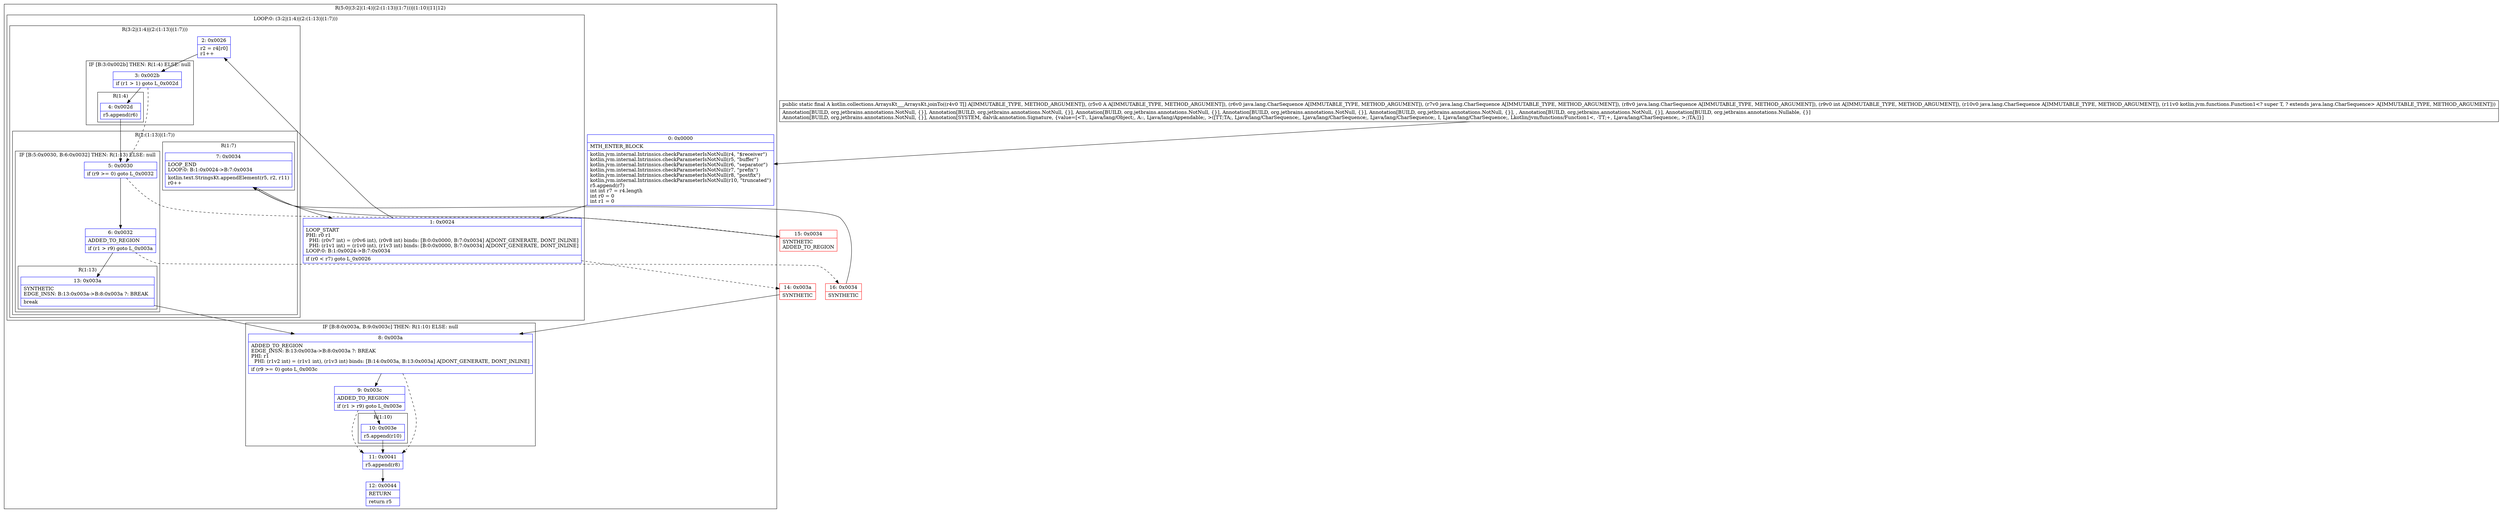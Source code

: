 digraph "CFG forkotlin.collections.ArraysKt___ArraysKt.joinTo([Ljava\/lang\/Object;Ljava\/lang\/Appendable;Ljava\/lang\/CharSequence;Ljava\/lang\/CharSequence;Ljava\/lang\/CharSequence;ILjava\/lang\/CharSequence;Lkotlin\/jvm\/functions\/Function1;)Ljava\/lang\/Appendable;" {
subgraph cluster_Region_370093762 {
label = "R(5:0|(3:2|(1:4)|(2:(1:13)|(1:7)))|(1:10)|11|12)";
node [shape=record,color=blue];
Node_0 [shape=record,label="{0\:\ 0x0000|MTH_ENTER_BLOCK\l|kotlin.jvm.internal.Intrinsics.checkParameterIsNotNull(r4, \"$receiver\")\lkotlin.jvm.internal.Intrinsics.checkParameterIsNotNull(r5, \"buffer\")\lkotlin.jvm.internal.Intrinsics.checkParameterIsNotNull(r6, \"separator\")\lkotlin.jvm.internal.Intrinsics.checkParameterIsNotNull(r7, \"prefix\")\lkotlin.jvm.internal.Intrinsics.checkParameterIsNotNull(r8, \"postfix\")\lkotlin.jvm.internal.Intrinsics.checkParameterIsNotNull(r10, \"truncated\")\lr5.append(r7)\lint int r7 = r4.length\lint r0 = 0\lint r1 = 0\l}"];
subgraph cluster_LoopRegion_1581457259 {
label = "LOOP:0: (3:2|(1:4)|(2:(1:13)|(1:7)))";
node [shape=record,color=blue];
Node_1 [shape=record,label="{1\:\ 0x0024|LOOP_START\lPHI: r0 r1 \l  PHI: (r0v7 int) = (r0v6 int), (r0v8 int) binds: [B:0:0x0000, B:7:0x0034] A[DONT_GENERATE, DONT_INLINE]\l  PHI: (r1v1 int) = (r1v0 int), (r1v3 int) binds: [B:0:0x0000, B:7:0x0034] A[DONT_GENERATE, DONT_INLINE]\lLOOP:0: B:1:0x0024\-\>B:7:0x0034\l|if (r0 \< r7) goto L_0x0026\l}"];
subgraph cluster_Region_1929811446 {
label = "R(3:2|(1:4)|(2:(1:13)|(1:7)))";
node [shape=record,color=blue];
Node_2 [shape=record,label="{2\:\ 0x0026|r2 = r4[r0]\lr1++\l}"];
subgraph cluster_IfRegion_823360542 {
label = "IF [B:3:0x002b] THEN: R(1:4) ELSE: null";
node [shape=record,color=blue];
Node_3 [shape=record,label="{3\:\ 0x002b|if (r1 \> 1) goto L_0x002d\l}"];
subgraph cluster_Region_1385906239 {
label = "R(1:4)";
node [shape=record,color=blue];
Node_4 [shape=record,label="{4\:\ 0x002d|r5.append(r6)\l}"];
}
}
subgraph cluster_Region_859793030 {
label = "R(2:(1:13)|(1:7))";
node [shape=record,color=blue];
subgraph cluster_IfRegion_1987966703 {
label = "IF [B:5:0x0030, B:6:0x0032] THEN: R(1:13) ELSE: null";
node [shape=record,color=blue];
Node_5 [shape=record,label="{5\:\ 0x0030|if (r9 \>= 0) goto L_0x0032\l}"];
Node_6 [shape=record,label="{6\:\ 0x0032|ADDED_TO_REGION\l|if (r1 \> r9) goto L_0x003a\l}"];
subgraph cluster_Region_1481467596 {
label = "R(1:13)";
node [shape=record,color=blue];
Node_13 [shape=record,label="{13\:\ 0x003a|SYNTHETIC\lEDGE_INSN: B:13:0x003a\-\>B:8:0x003a ?: BREAK  \l|break\l}"];
}
}
subgraph cluster_Region_295869914 {
label = "R(1:7)";
node [shape=record,color=blue];
Node_7 [shape=record,label="{7\:\ 0x0034|LOOP_END\lLOOP:0: B:1:0x0024\-\>B:7:0x0034\l|kotlin.text.StringsKt.appendElement(r5, r2, r11)\lr0++\l}"];
}
}
}
}
subgraph cluster_IfRegion_1577398306 {
label = "IF [B:8:0x003a, B:9:0x003c] THEN: R(1:10) ELSE: null";
node [shape=record,color=blue];
Node_8 [shape=record,label="{8\:\ 0x003a|ADDED_TO_REGION\lEDGE_INSN: B:13:0x003a\-\>B:8:0x003a ?: BREAK  \lPHI: r1 \l  PHI: (r1v2 int) = (r1v1 int), (r1v3 int) binds: [B:14:0x003a, B:13:0x003a] A[DONT_GENERATE, DONT_INLINE]\l|if (r9 \>= 0) goto L_0x003c\l}"];
Node_9 [shape=record,label="{9\:\ 0x003c|ADDED_TO_REGION\l|if (r1 \> r9) goto L_0x003e\l}"];
subgraph cluster_Region_506696425 {
label = "R(1:10)";
node [shape=record,color=blue];
Node_10 [shape=record,label="{10\:\ 0x003e|r5.append(r10)\l}"];
}
}
Node_11 [shape=record,label="{11\:\ 0x0041|r5.append(r8)\l}"];
Node_12 [shape=record,label="{12\:\ 0x0044|RETURN\l|return r5\l}"];
}
Node_14 [shape=record,color=red,label="{14\:\ 0x003a|SYNTHETIC\l}"];
Node_15 [shape=record,color=red,label="{15\:\ 0x0034|SYNTHETIC\lADDED_TO_REGION\l}"];
Node_16 [shape=record,color=red,label="{16\:\ 0x0034|SYNTHETIC\l}"];
MethodNode[shape=record,label="{public static final A kotlin.collections.ArraysKt___ArraysKt.joinTo((r4v0 T[] A[IMMUTABLE_TYPE, METHOD_ARGUMENT]), (r5v0 A A[IMMUTABLE_TYPE, METHOD_ARGUMENT]), (r6v0 java.lang.CharSequence A[IMMUTABLE_TYPE, METHOD_ARGUMENT]), (r7v0 java.lang.CharSequence A[IMMUTABLE_TYPE, METHOD_ARGUMENT]), (r8v0 java.lang.CharSequence A[IMMUTABLE_TYPE, METHOD_ARGUMENT]), (r9v0 int A[IMMUTABLE_TYPE, METHOD_ARGUMENT]), (r10v0 java.lang.CharSequence A[IMMUTABLE_TYPE, METHOD_ARGUMENT]), (r11v0 kotlin.jvm.functions.Function1\<? super T, ? extends java.lang.CharSequence\> A[IMMUTABLE_TYPE, METHOD_ARGUMENT]))  | Annotation[BUILD, org.jetbrains.annotations.NotNull, \{\}], Annotation[BUILD, org.jetbrains.annotations.NotNull, \{\}], Annotation[BUILD, org.jetbrains.annotations.NotNull, \{\}], Annotation[BUILD, org.jetbrains.annotations.NotNull, \{\}], Annotation[BUILD, org.jetbrains.annotations.NotNull, \{\}], , Annotation[BUILD, org.jetbrains.annotations.NotNull, \{\}], Annotation[BUILD, org.jetbrains.annotations.Nullable, \{\}]\lAnnotation[BUILD, org.jetbrains.annotations.NotNull, \{\}], Annotation[SYSTEM, dalvik.annotation.Signature, \{value=[\<T:, Ljava\/lang\/Object;, A::, Ljava\/lang\/Appendable;, \>([TT;TA;, Ljava\/lang\/CharSequence;, Ljava\/lang\/CharSequence;, Ljava\/lang\/CharSequence;, I, Ljava\/lang\/CharSequence;, Lkotlin\/jvm\/functions\/Function1\<, \-TT;+, Ljava\/lang\/CharSequence;, \>;)TA;]\}]\l}"];
MethodNode -> Node_0;
Node_0 -> Node_1;
Node_1 -> Node_2;
Node_1 -> Node_14[style=dashed];
Node_2 -> Node_3;
Node_3 -> Node_4;
Node_3 -> Node_5[style=dashed];
Node_4 -> Node_5;
Node_5 -> Node_6;
Node_5 -> Node_15[style=dashed];
Node_6 -> Node_13;
Node_6 -> Node_16[style=dashed];
Node_13 -> Node_8;
Node_7 -> Node_1;
Node_8 -> Node_9;
Node_8 -> Node_11[style=dashed];
Node_9 -> Node_10;
Node_9 -> Node_11[style=dashed];
Node_10 -> Node_11;
Node_11 -> Node_12;
Node_14 -> Node_8;
Node_15 -> Node_7;
Node_16 -> Node_7;
}

